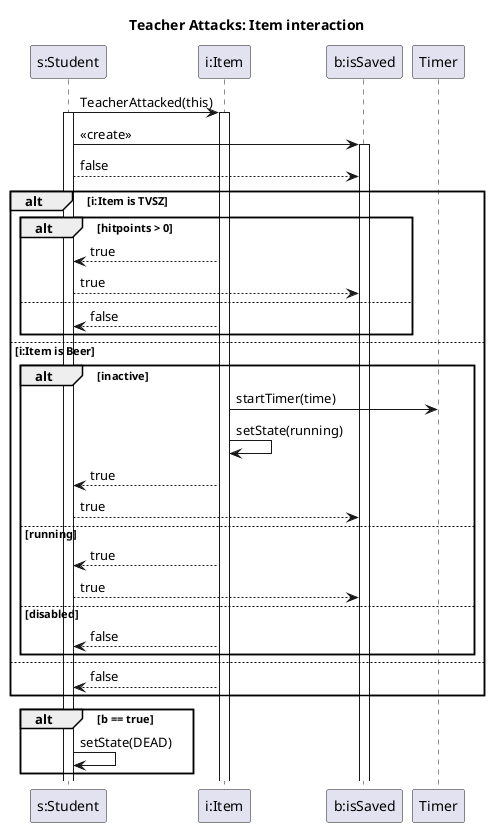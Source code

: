 @startuml teacher_attacks

title Teacher Attacks: Item interaction
participant "s:Student" as s
participant "i:Item" as i
participant "b:isSaved" as b

s -> i : TeacherAttacked(this)
activate i
activate s
s -> b : <<create>>
activate b
s --> b : false

alt i:Item is TVSZ 
    alt hitpoints > 0
        i --> s : true
        s --> b : true
    else
        i --> s : false
    end
else i:Item is Beer 
    alt inactive
        i -> Timer : startTimer(time)

            i -> i : setState(running)
        i --> s : true
        s --> b : true
    else running
        i --> s : true
        s --> b : true
    else disabled
        i --> s : false
    end
else 
    i --> s : false
end

alt b == true
    s -> s : setState(DEAD)
end
    
@enduml